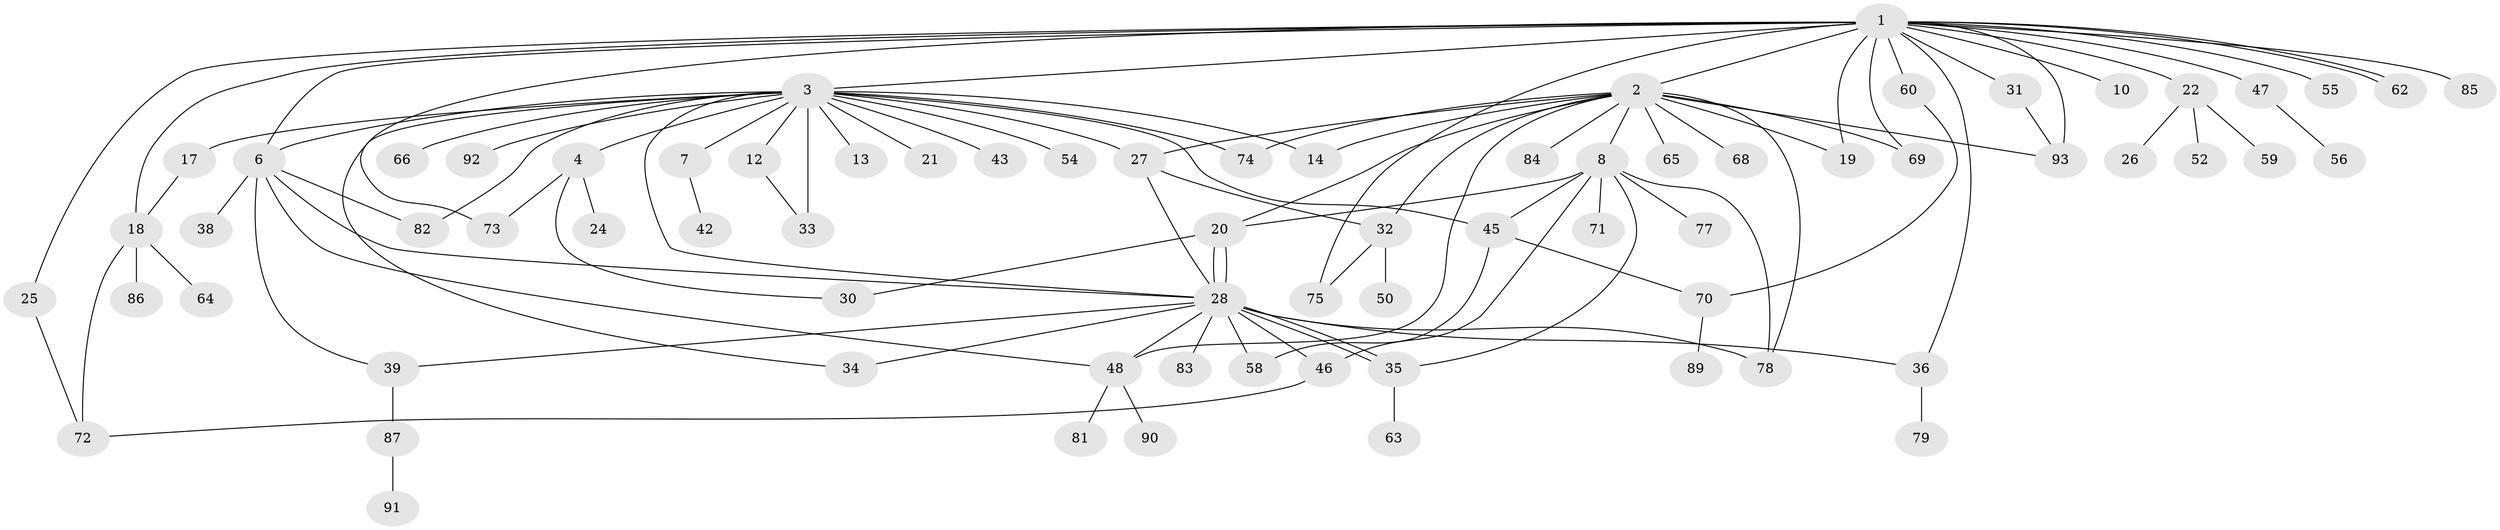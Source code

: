 // Generated by graph-tools (version 1.1) at 2025/51/02/27/25 19:51:57]
// undirected, 73 vertices, 108 edges
graph export_dot {
graph [start="1"]
  node [color=gray90,style=filled];
  1 [super="+15"];
  2 [super="+23"];
  3 [super="+9"];
  4 [super="+5"];
  6 [super="+53"];
  7 [super="+16"];
  8 [super="+11"];
  10;
  12;
  13;
  14;
  17;
  18 [super="+44"];
  19 [super="+57"];
  20;
  21;
  22 [super="+29"];
  24;
  25 [super="+94"];
  26;
  27 [super="+41"];
  28 [super="+80"];
  30 [super="+40"];
  31;
  32;
  33 [super="+67"];
  34 [super="+37"];
  35;
  36 [super="+61"];
  38 [super="+51"];
  39;
  42;
  43;
  45;
  46;
  47;
  48 [super="+49"];
  50;
  52;
  54;
  55;
  56;
  58;
  59;
  60;
  62;
  63;
  64;
  65;
  66;
  68;
  69;
  70 [super="+76"];
  71;
  72;
  73;
  74;
  75;
  77;
  78 [super="+88"];
  79;
  81;
  82;
  83;
  84;
  85;
  86;
  87;
  89;
  90;
  91;
  92;
  93;
  1 -- 2 [weight=2];
  1 -- 3 [weight=2];
  1 -- 6;
  1 -- 10;
  1 -- 18;
  1 -- 19;
  1 -- 22;
  1 -- 25;
  1 -- 31;
  1 -- 36;
  1 -- 47;
  1 -- 55;
  1 -- 60;
  1 -- 62;
  1 -- 62;
  1 -- 69;
  1 -- 73;
  1 -- 75;
  1 -- 85;
  1 -- 93;
  2 -- 8;
  2 -- 14;
  2 -- 32;
  2 -- 69;
  2 -- 93;
  2 -- 65;
  2 -- 68;
  2 -- 74;
  2 -- 78;
  2 -- 48;
  2 -- 19;
  2 -- 20;
  2 -- 84;
  2 -- 27;
  3 -- 4;
  3 -- 7;
  3 -- 13;
  3 -- 17;
  3 -- 21;
  3 -- 27;
  3 -- 45;
  3 -- 54;
  3 -- 66;
  3 -- 82;
  3 -- 92;
  3 -- 33 [weight=2];
  3 -- 6;
  3 -- 74;
  3 -- 43;
  3 -- 12;
  3 -- 14;
  3 -- 28;
  3 -- 34;
  4 -- 24;
  4 -- 30;
  4 -- 73;
  6 -- 38;
  6 -- 39;
  6 -- 48;
  6 -- 82;
  6 -- 28;
  7 -- 42;
  8 -- 20;
  8 -- 45;
  8 -- 46;
  8 -- 71;
  8 -- 77;
  8 -- 35;
  8 -- 78;
  12 -- 33;
  17 -- 18;
  18 -- 64;
  18 -- 86;
  18 -- 72;
  20 -- 28;
  20 -- 28;
  20 -- 30;
  22 -- 26;
  22 -- 52;
  22 -- 59;
  25 -- 72;
  27 -- 28;
  27 -- 32;
  28 -- 34;
  28 -- 35;
  28 -- 35;
  28 -- 39;
  28 -- 46;
  28 -- 58;
  28 -- 78;
  28 -- 83;
  28 -- 36;
  28 -- 48;
  31 -- 93;
  32 -- 50;
  32 -- 75;
  35 -- 63;
  36 -- 79;
  39 -- 87;
  45 -- 58;
  45 -- 70;
  46 -- 72;
  47 -- 56;
  48 -- 81;
  48 -- 90;
  60 -- 70;
  70 -- 89;
  87 -- 91;
}
